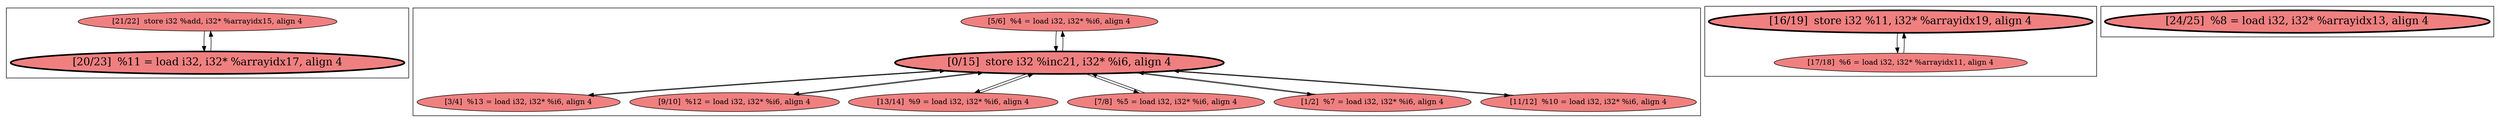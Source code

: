 
digraph G {



node183->node184 [ ]
node184->node183 [ ]
node179->node176 [ ]
node178->node176 [ ]
node176->node181 [ ]
node174->node176 [ ]
node176->node178 [ ]
node180->node176 [ ]
node176->node177 [ ]
node177->node176 [ ]
node173->node172 [ ]
node181->node176 [ ]
node176->node175 [ ]
node175->node176 [ ]
node176->node179 [ ]
node176->node180 [ ]
node176->node174 [ ]
node172->node173 [ ]


subgraph cluster3 {


node184 [penwidth=3.0,fontsize=20,fillcolor=lightcoral,label="[20/23]  %11 = load i32, i32* %arrayidx17, align 4",shape=ellipse,style=filled ]
node183 [fillcolor=lightcoral,label="[21/22]  store i32 %add, i32* %arrayidx15, align 4",shape=ellipse,style=filled ]



}

subgraph cluster2 {


node182 [penwidth=3.0,fontsize=20,fillcolor=lightcoral,label="[24/25]  %8 = load i32, i32* %arrayidx13, align 4",shape=ellipse,style=filled ]



}

subgraph cluster0 {


node173 [penwidth=3.0,fontsize=20,fillcolor=lightcoral,label="[16/19]  store i32 %11, i32* %arrayidx19, align 4",shape=ellipse,style=filled ]
node172 [fillcolor=lightcoral,label="[17/18]  %6 = load i32, i32* %arrayidx11, align 4",shape=ellipse,style=filled ]



}

subgraph cluster1 {


node181 [fillcolor=lightcoral,label="[9/10]  %12 = load i32, i32* %i6, align 4",shape=ellipse,style=filled ]
node180 [fillcolor=lightcoral,label="[7/8]  %5 = load i32, i32* %i6, align 4",shape=ellipse,style=filled ]
node175 [fillcolor=lightcoral,label="[11/12]  %10 = load i32, i32* %i6, align 4",shape=ellipse,style=filled ]
node174 [fillcolor=lightcoral,label="[13/14]  %9 = load i32, i32* %i6, align 4",shape=ellipse,style=filled ]
node176 [penwidth=3.0,fontsize=20,fillcolor=lightcoral,label="[0/15]  store i32 %inc21, i32* %i6, align 4",shape=ellipse,style=filled ]
node179 [fillcolor=lightcoral,label="[5/6]  %4 = load i32, i32* %i6, align 4",shape=ellipse,style=filled ]
node177 [fillcolor=lightcoral,label="[1/2]  %7 = load i32, i32* %i6, align 4",shape=ellipse,style=filled ]
node178 [fillcolor=lightcoral,label="[3/4]  %13 = load i32, i32* %i6, align 4",shape=ellipse,style=filled ]



}

}
